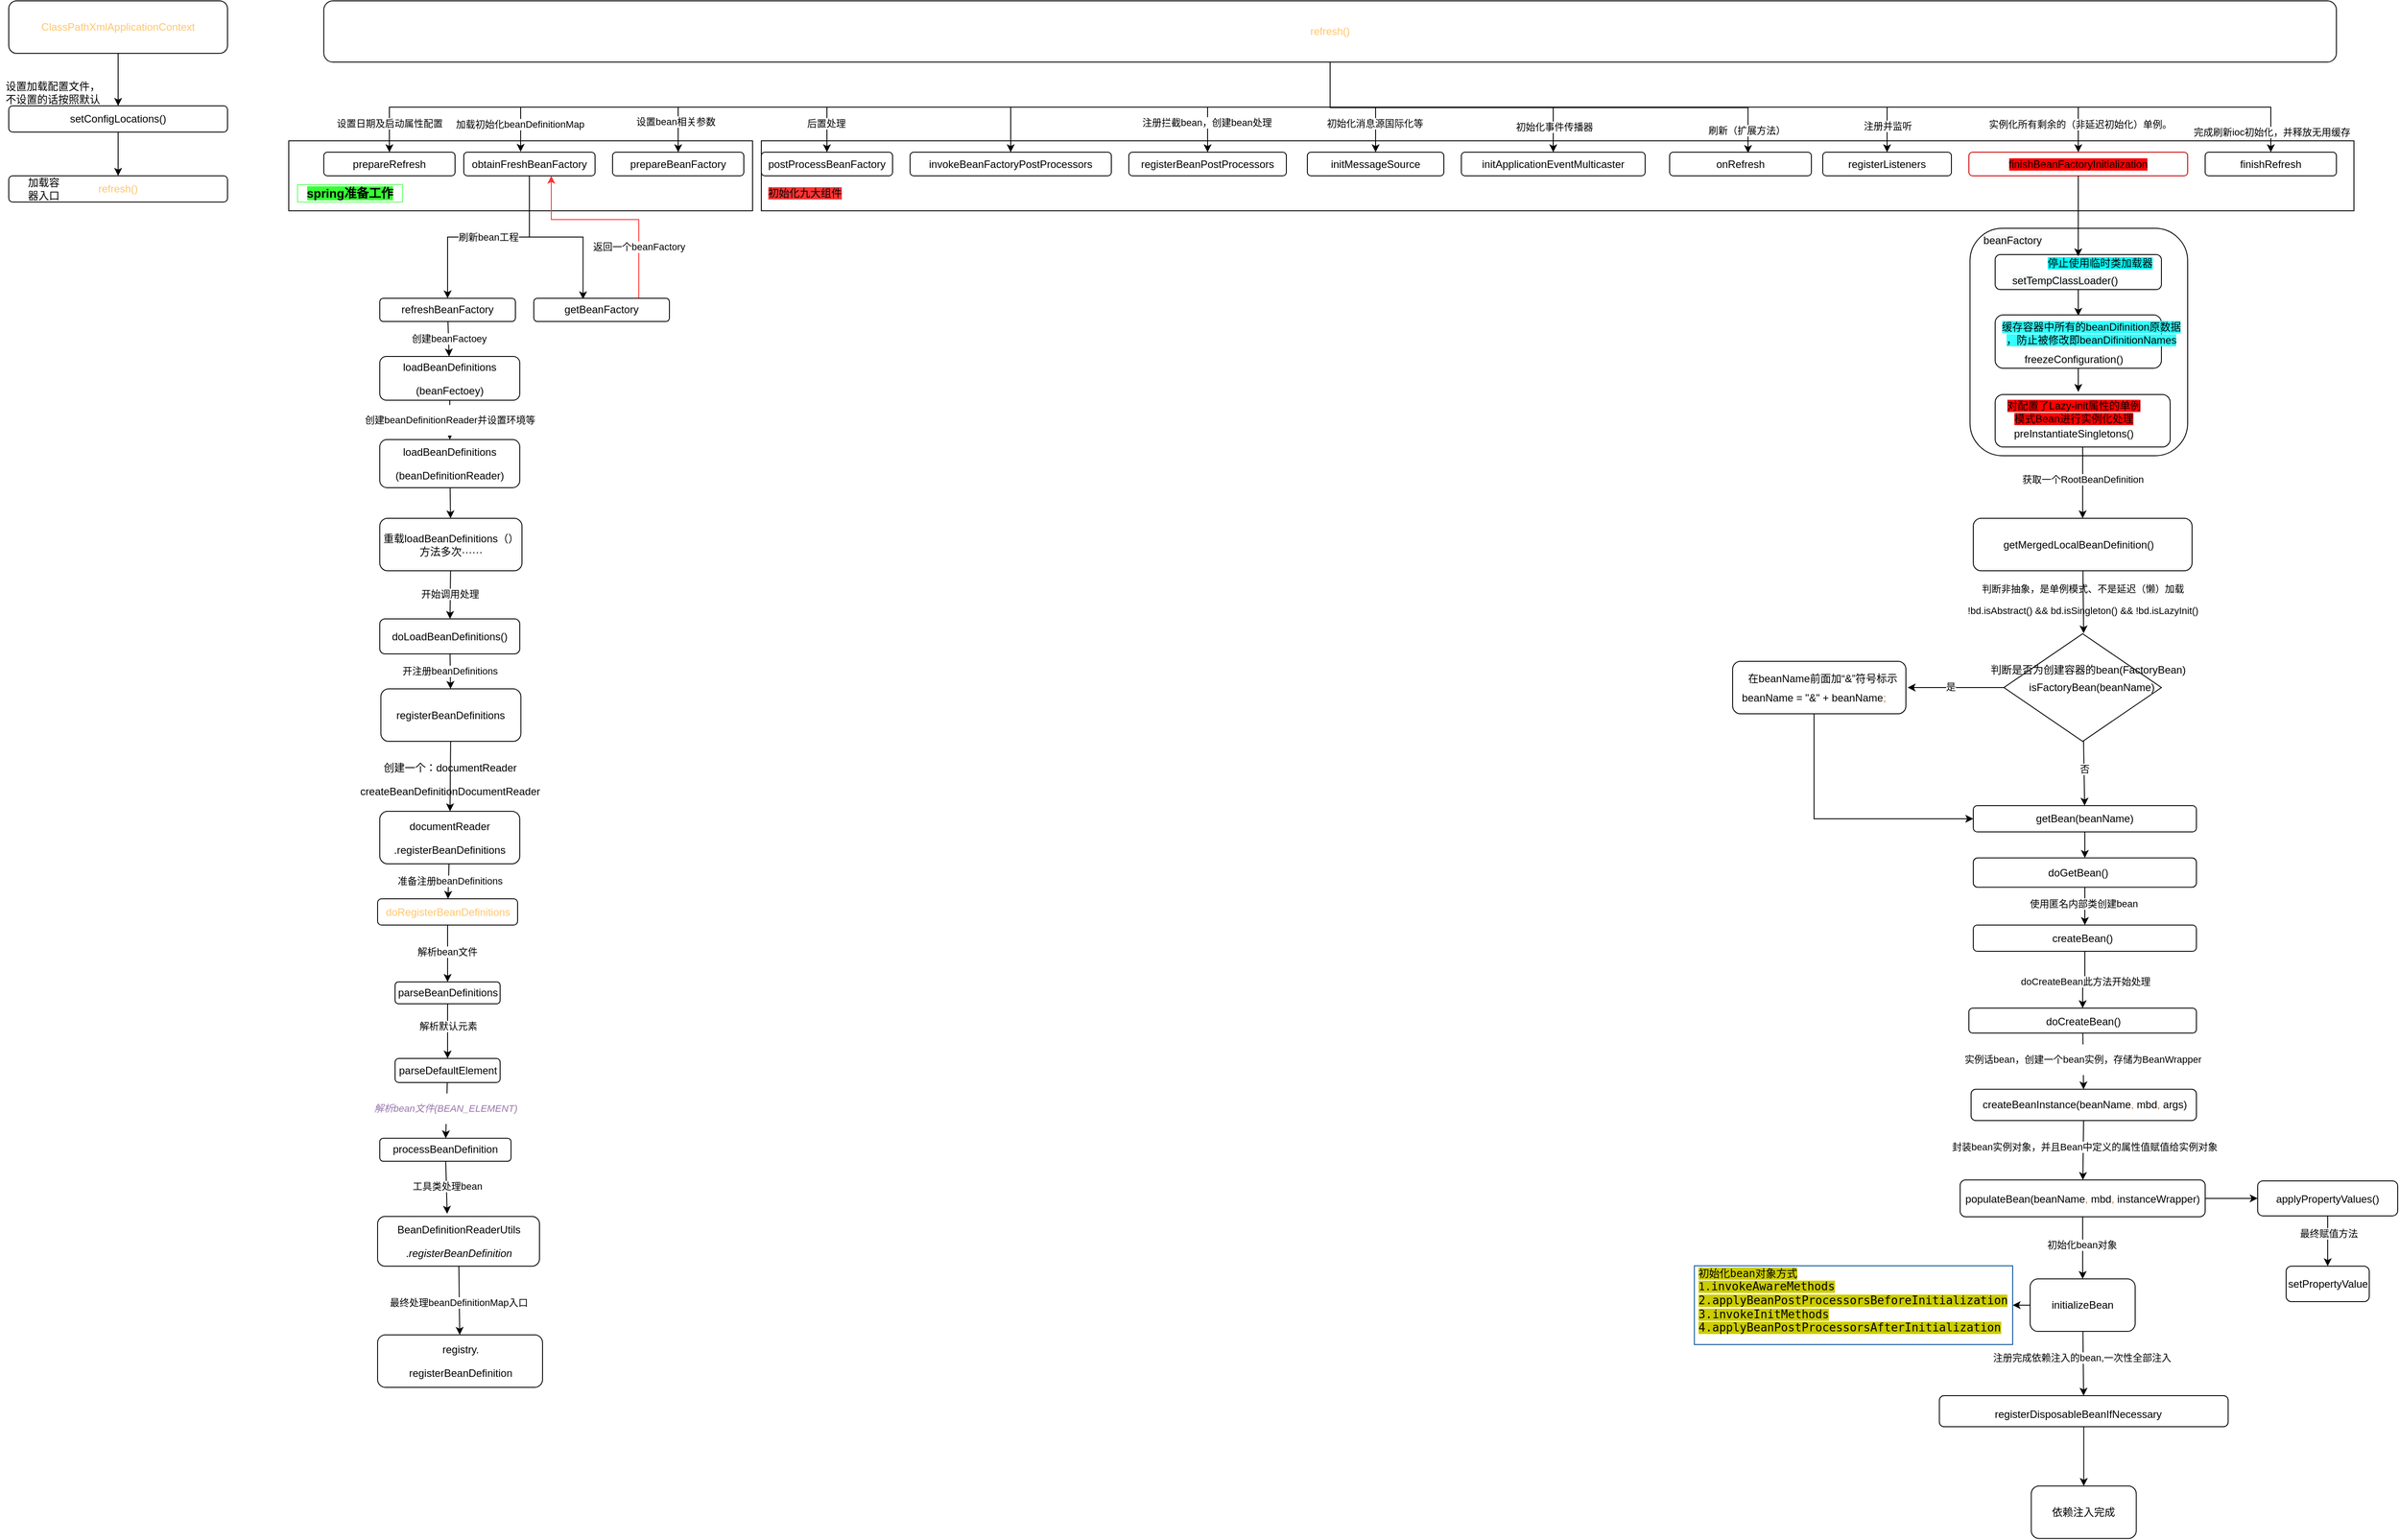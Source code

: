 <mxfile version="14.1.2" type="github">
  <diagram id="C5RBs43oDa-KdzZeNtuy" name="Page-1">
    <mxGraphModel dx="1690" dy="809" grid="1" gridSize="10" guides="1" tooltips="1" connect="1" arrows="1" fold="1" page="1" pageScale="1" pageWidth="827" pageHeight="1169" math="0" shadow="0">
      <root>
        <mxCell id="WIyWlLk6GJQsqaUBKTNV-0" />
        <mxCell id="WIyWlLk6GJQsqaUBKTNV-1" parent="WIyWlLk6GJQsqaUBKTNV-0" />
        <mxCell id="ijX3DnbJAkoAn96yeRDl-34" value="" style="edgeStyle=none;rounded=0;orthogonalLoop=1;jettySize=auto;html=1;" edge="1" parent="WIyWlLk6GJQsqaUBKTNV-1" source="ijX3DnbJAkoAn96yeRDl-30">
          <mxGeometry relative="1" as="geometry">
            <mxPoint x="2190" y="825" as="targetPoint" />
          </mxGeometry>
        </mxCell>
        <mxCell id="ijX3DnbJAkoAn96yeRDl-39" value="是" style="edgeLabel;html=1;align=center;verticalAlign=middle;resizable=0;points=[];" vertex="1" connectable="0" parent="ijX3DnbJAkoAn96yeRDl-34">
          <mxGeometry x="0.109" y="-1" relative="1" as="geometry">
            <mxPoint as="offset" />
          </mxGeometry>
        </mxCell>
        <mxCell id="ijX3DnbJAkoAn96yeRDl-37" value="" style="edgeStyle=none;rounded=0;orthogonalLoop=1;jettySize=auto;html=1;" edge="1" parent="WIyWlLk6GJQsqaUBKTNV-1" source="ijX3DnbJAkoAn96yeRDl-30" target="ijX3DnbJAkoAn96yeRDl-36">
          <mxGeometry relative="1" as="geometry" />
        </mxCell>
        <mxCell id="ijX3DnbJAkoAn96yeRDl-40" value="否" style="edgeLabel;html=1;align=center;verticalAlign=middle;resizable=0;points=[];" vertex="1" connectable="0" parent="ijX3DnbJAkoAn96yeRDl-37">
          <mxGeometry x="-0.133" relative="1" as="geometry">
            <mxPoint as="offset" />
          </mxGeometry>
        </mxCell>
        <mxCell id="ijX3DnbJAkoAn96yeRDl-30" value="" style="rhombus;whiteSpace=wrap;html=1;strokeColor=#000000;" vertex="1" parent="WIyWlLk6GJQsqaUBKTNV-1">
          <mxGeometry x="2300" y="763.5" width="180" height="123" as="geometry" />
        </mxCell>
        <mxCell id="GByTZLMGITt-RZH-Ib0M-50" value="" style="rounded=0;whiteSpace=wrap;html=1;" parent="WIyWlLk6GJQsqaUBKTNV-1" vertex="1">
          <mxGeometry x="880" y="200" width="1820" height="80" as="geometry" />
        </mxCell>
        <mxCell id="GByTZLMGITt-RZH-Ib0M-37" value="" style="rounded=0;whiteSpace=wrap;html=1;" parent="WIyWlLk6GJQsqaUBKTNV-1" vertex="1">
          <mxGeometry x="340" y="200" width="530" height="80" as="geometry" />
        </mxCell>
        <mxCell id="GByTZLMGITt-RZH-Ib0M-1" style="edgeStyle=orthogonalEdgeStyle;rounded=0;orthogonalLoop=1;jettySize=auto;html=1;exitX=0.5;exitY=1;exitDx=0;exitDy=0;" parent="WIyWlLk6GJQsqaUBKTNV-1" edge="1">
          <mxGeometry relative="1" as="geometry">
            <mxPoint x="155" y="154" as="sourcePoint" />
            <mxPoint x="155" y="154" as="targetPoint" />
          </mxGeometry>
        </mxCell>
        <mxCell id="GByTZLMGITt-RZH-Ib0M-15" value="" style="edgeStyle=none;rounded=0;orthogonalLoop=1;jettySize=auto;html=1;" parent="WIyWlLk6GJQsqaUBKTNV-1" source="GByTZLMGITt-RZH-Ib0M-13" target="GByTZLMGITt-RZH-Ib0M-14" edge="1">
          <mxGeometry relative="1" as="geometry" />
        </mxCell>
        <mxCell id="GByTZLMGITt-RZH-Ib0M-13" value="&lt;p&gt;&lt;span style=&quot;color: rgb(255 , 198 , 109)&quot;&gt;ClassPathXmlApplicationContext&lt;/span&gt;&lt;/p&gt;" style="rounded=1;whiteSpace=wrap;html=1;" parent="WIyWlLk6GJQsqaUBKTNV-1" vertex="1">
          <mxGeometry x="20" y="40" width="250" height="60" as="geometry" />
        </mxCell>
        <mxCell id="GByTZLMGITt-RZH-Ib0M-18" value="" style="edgeStyle=none;rounded=0;orthogonalLoop=1;jettySize=auto;html=1;" parent="WIyWlLk6GJQsqaUBKTNV-1" source="GByTZLMGITt-RZH-Ib0M-14" target="GByTZLMGITt-RZH-Ib0M-17" edge="1">
          <mxGeometry relative="1" as="geometry" />
        </mxCell>
        <mxCell id="GByTZLMGITt-RZH-Ib0M-14" value="&lt;p&gt;setConfigLocations()&lt;/p&gt;" style="whiteSpace=wrap;html=1;rounded=1;" parent="WIyWlLk6GJQsqaUBKTNV-1" vertex="1">
          <mxGeometry x="20" y="160" width="250" height="30" as="geometry" />
        </mxCell>
        <mxCell id="GByTZLMGITt-RZH-Ib0M-16" value="设置加载配置文件，&lt;br&gt;不设置的话按照默认" style="text;html=1;align=center;verticalAlign=middle;resizable=0;points=[];autosize=1;" parent="WIyWlLk6GJQsqaUBKTNV-1" vertex="1">
          <mxGeometry x="10" y="130" width="120" height="30" as="geometry" />
        </mxCell>
        <mxCell id="GByTZLMGITt-RZH-Ib0M-17" value="&lt;p&gt;&lt;span style=&quot;color: rgb(255 , 198 , 109)&quot;&gt;refresh()&lt;/span&gt;&lt;/p&gt;" style="whiteSpace=wrap;html=1;rounded=1;" parent="WIyWlLk6GJQsqaUBKTNV-1" vertex="1">
          <mxGeometry x="20" y="240" width="250" height="30" as="geometry" />
        </mxCell>
        <mxCell id="GByTZLMGITt-RZH-Ib0M-19" value="加载容器入口" style="text;html=1;strokeColor=none;fillColor=none;align=center;verticalAlign=middle;whiteSpace=wrap;rounded=0;" parent="WIyWlLk6GJQsqaUBKTNV-1" vertex="1">
          <mxGeometry x="40" y="245" width="40" height="20" as="geometry" />
        </mxCell>
        <mxCell id="GByTZLMGITt-RZH-Ib0M-24" style="edgeStyle=orthogonalEdgeStyle;rounded=0;orthogonalLoop=1;jettySize=auto;html=1;entryX=0.5;entryY=0;entryDx=0;entryDy=0;" parent="WIyWlLk6GJQsqaUBKTNV-1" source="GByTZLMGITt-RZH-Ib0M-22" target="GByTZLMGITt-RZH-Ib0M-23" edge="1">
          <mxGeometry relative="1" as="geometry" />
        </mxCell>
        <mxCell id="GByTZLMGITt-RZH-Ib0M-52" value="设置日期及启动属性配置" style="edgeLabel;html=1;align=center;verticalAlign=middle;resizable=0;points=[];" parent="GByTZLMGITt-RZH-Ib0M-24" vertex="1" connectable="0">
          <mxGeometry x="0.929" y="-4" relative="1" as="geometry">
            <mxPoint x="4" y="9" as="offset" />
          </mxGeometry>
        </mxCell>
        <mxCell id="GByTZLMGITt-RZH-Ib0M-38" style="edgeStyle=orthogonalEdgeStyle;rounded=0;orthogonalLoop=1;jettySize=auto;html=1;entryX=0.433;entryY=-0.017;entryDx=0;entryDy=0;entryPerimeter=0;" parent="WIyWlLk6GJQsqaUBKTNV-1" source="GByTZLMGITt-RZH-Ib0M-22" target="GByTZLMGITt-RZH-Ib0M-25" edge="1">
          <mxGeometry relative="1" as="geometry" />
        </mxCell>
        <mxCell id="GByTZLMGITt-RZH-Ib0M-94" value="加载初始化beanDefinitionMap" style="edgeLabel;html=1;align=center;verticalAlign=middle;resizable=0;points=[];" parent="GByTZLMGITt-RZH-Ib0M-38" vertex="1" connectable="0">
          <mxGeometry x="0.939" y="-1" relative="1" as="geometry">
            <mxPoint as="offset" />
          </mxGeometry>
        </mxCell>
        <mxCell id="GByTZLMGITt-RZH-Ib0M-39" style="edgeStyle=orthogonalEdgeStyle;rounded=0;orthogonalLoop=1;jettySize=auto;html=1;" parent="WIyWlLk6GJQsqaUBKTNV-1" source="GByTZLMGITt-RZH-Ib0M-22" target="GByTZLMGITt-RZH-Ib0M-27" edge="1">
          <mxGeometry relative="1" as="geometry" />
        </mxCell>
        <mxCell id="GByTZLMGITt-RZH-Ib0M-95" value="设置bean相关参数" style="edgeLabel;html=1;align=center;verticalAlign=middle;resizable=0;points=[];" parent="GByTZLMGITt-RZH-Ib0M-39" vertex="1" connectable="0">
          <mxGeometry x="0.916" y="-3" relative="1" as="geometry">
            <mxPoint as="offset" />
          </mxGeometry>
        </mxCell>
        <mxCell id="GByTZLMGITt-RZH-Ib0M-40" style="edgeStyle=orthogonalEdgeStyle;rounded=0;orthogonalLoop=1;jettySize=auto;html=1;" parent="WIyWlLk6GJQsqaUBKTNV-1" source="GByTZLMGITt-RZH-Ib0M-22" target="GByTZLMGITt-RZH-Ib0M-28" edge="1">
          <mxGeometry relative="1" as="geometry" />
        </mxCell>
        <mxCell id="GByTZLMGITt-RZH-Ib0M-103" value="后置处理" style="edgeLabel;html=1;align=center;verticalAlign=middle;resizable=0;points=[];" parent="GByTZLMGITt-RZH-Ib0M-40" vertex="1" connectable="0">
          <mxGeometry x="0.902" y="-1" relative="1" as="geometry">
            <mxPoint as="offset" />
          </mxGeometry>
        </mxCell>
        <mxCell id="GByTZLMGITt-RZH-Ib0M-41" style="edgeStyle=orthogonalEdgeStyle;rounded=0;orthogonalLoop=1;jettySize=auto;html=1;" parent="WIyWlLk6GJQsqaUBKTNV-1" source="GByTZLMGITt-RZH-Ib0M-22" target="GByTZLMGITt-RZH-Ib0M-29" edge="1">
          <mxGeometry relative="1" as="geometry" />
        </mxCell>
        <mxCell id="GByTZLMGITt-RZH-Ib0M-42" style="edgeStyle=orthogonalEdgeStyle;rounded=0;orthogonalLoop=1;jettySize=auto;html=1;entryX=0.5;entryY=0;entryDx=0;entryDy=0;" parent="WIyWlLk6GJQsqaUBKTNV-1" source="GByTZLMGITt-RZH-Ib0M-22" target="GByTZLMGITt-RZH-Ib0M-30" edge="1">
          <mxGeometry relative="1" as="geometry" />
        </mxCell>
        <mxCell id="GByTZLMGITt-RZH-Ib0M-104" value="注册拦截bean，创建bean处理" style="edgeLabel;html=1;align=center;verticalAlign=middle;resizable=0;points=[];" parent="GByTZLMGITt-RZH-Ib0M-42" vertex="1" connectable="0">
          <mxGeometry x="0.718" y="-1" relative="1" as="geometry">
            <mxPoint as="offset" />
          </mxGeometry>
        </mxCell>
        <mxCell id="GByTZLMGITt-RZH-Ib0M-43" style="edgeStyle=orthogonalEdgeStyle;rounded=0;orthogonalLoop=1;jettySize=auto;html=1;entryX=0.5;entryY=0;entryDx=0;entryDy=0;" parent="WIyWlLk6GJQsqaUBKTNV-1" source="GByTZLMGITt-RZH-Ib0M-22" target="GByTZLMGITt-RZH-Ib0M-31" edge="1">
          <mxGeometry relative="1" as="geometry" />
        </mxCell>
        <mxCell id="GByTZLMGITt-RZH-Ib0M-105" value="初始化消息源国际化等" style="edgeLabel;html=1;align=center;verticalAlign=middle;resizable=0;points=[];" parent="GByTZLMGITt-RZH-Ib0M-43" vertex="1" connectable="0">
          <mxGeometry x="0.573" y="-1" relative="1" as="geometry">
            <mxPoint as="offset" />
          </mxGeometry>
        </mxCell>
        <mxCell id="GByTZLMGITt-RZH-Ib0M-44" style="edgeStyle=orthogonalEdgeStyle;rounded=0;orthogonalLoop=1;jettySize=auto;html=1;" parent="WIyWlLk6GJQsqaUBKTNV-1" source="GByTZLMGITt-RZH-Ib0M-22" target="GByTZLMGITt-RZH-Ib0M-32" edge="1">
          <mxGeometry relative="1" as="geometry" />
        </mxCell>
        <mxCell id="GByTZLMGITt-RZH-Ib0M-106" value="初始化事件传播器" style="edgeLabel;html=1;align=center;verticalAlign=middle;resizable=0;points=[];" parent="GByTZLMGITt-RZH-Ib0M-44" vertex="1" connectable="0">
          <mxGeometry x="0.835" y="1" relative="1" as="geometry">
            <mxPoint as="offset" />
          </mxGeometry>
        </mxCell>
        <mxCell id="GByTZLMGITt-RZH-Ib0M-45" style="edgeStyle=orthogonalEdgeStyle;rounded=0;orthogonalLoop=1;jettySize=auto;html=1;entryX=0.553;entryY=0.033;entryDx=0;entryDy=0;entryPerimeter=0;" parent="WIyWlLk6GJQsqaUBKTNV-1" source="GByTZLMGITt-RZH-Ib0M-22" target="GByTZLMGITt-RZH-Ib0M-33" edge="1">
          <mxGeometry relative="1" as="geometry">
            <Array as="points">
              <mxPoint x="1530" y="162" />
              <mxPoint x="2008" y="162" />
            </Array>
          </mxGeometry>
        </mxCell>
        <mxCell id="GByTZLMGITt-RZH-Ib0M-107" value="刷新（扩展方法）" style="edgeLabel;html=1;align=center;verticalAlign=middle;resizable=0;points=[];" parent="GByTZLMGITt-RZH-Ib0M-45" vertex="1" connectable="0">
          <mxGeometry x="0.911" y="-2" relative="1" as="geometry">
            <mxPoint as="offset" />
          </mxGeometry>
        </mxCell>
        <mxCell id="GByTZLMGITt-RZH-Ib0M-46" style="edgeStyle=orthogonalEdgeStyle;rounded=0;orthogonalLoop=1;jettySize=auto;html=1;entryX=0.5;entryY=0;entryDx=0;entryDy=0;" parent="WIyWlLk6GJQsqaUBKTNV-1" source="GByTZLMGITt-RZH-Ib0M-22" target="GByTZLMGITt-RZH-Ib0M-34" edge="1">
          <mxGeometry relative="1" as="geometry" />
        </mxCell>
        <mxCell id="GByTZLMGITt-RZH-Ib0M-108" value="注册并监听" style="edgeLabel;html=1;align=center;verticalAlign=middle;resizable=0;points=[];" parent="GByTZLMGITt-RZH-Ib0M-46" vertex="1" connectable="0">
          <mxGeometry x="0.917" relative="1" as="geometry">
            <mxPoint as="offset" />
          </mxGeometry>
        </mxCell>
        <mxCell id="GByTZLMGITt-RZH-Ib0M-48" style="edgeStyle=orthogonalEdgeStyle;rounded=0;orthogonalLoop=1;jettySize=auto;html=1;" parent="WIyWlLk6GJQsqaUBKTNV-1" source="GByTZLMGITt-RZH-Ib0M-22" target="GByTZLMGITt-RZH-Ib0M-35" edge="1">
          <mxGeometry relative="1" as="geometry" />
        </mxCell>
        <mxCell id="GByTZLMGITt-RZH-Ib0M-109" value="实例化所有剩余的（非延迟初始化）单例。" style="edgeLabel;html=1;align=center;verticalAlign=middle;resizable=0;points=[];" parent="GByTZLMGITt-RZH-Ib0M-48" vertex="1" connectable="0">
          <mxGeometry x="0.933" y="2" relative="1" as="geometry">
            <mxPoint as="offset" />
          </mxGeometry>
        </mxCell>
        <mxCell id="GByTZLMGITt-RZH-Ib0M-49" style="edgeStyle=orthogonalEdgeStyle;rounded=0;orthogonalLoop=1;jettySize=auto;html=1;" parent="WIyWlLk6GJQsqaUBKTNV-1" source="GByTZLMGITt-RZH-Ib0M-22" target="GByTZLMGITt-RZH-Ib0M-36" edge="1">
          <mxGeometry relative="1" as="geometry" />
        </mxCell>
        <mxCell id="GByTZLMGITt-RZH-Ib0M-110" value="完成刷新ioc初始化，并释放无用缓存" style="edgeLabel;html=1;align=center;verticalAlign=middle;resizable=0;points=[];" parent="GByTZLMGITt-RZH-Ib0M-49" vertex="1" connectable="0">
          <mxGeometry x="0.96" y="1" relative="1" as="geometry">
            <mxPoint as="offset" />
          </mxGeometry>
        </mxCell>
        <mxCell id="GByTZLMGITt-RZH-Ib0M-22" value="&lt;p&gt;&lt;span style=&quot;color: rgb(255 , 198 , 109)&quot;&gt;refresh()&lt;/span&gt;&lt;/p&gt;" style="whiteSpace=wrap;html=1;rounded=1;" parent="WIyWlLk6GJQsqaUBKTNV-1" vertex="1">
          <mxGeometry x="380" y="40" width="2300" height="70" as="geometry" />
        </mxCell>
        <mxCell id="GByTZLMGITt-RZH-Ib0M-23" value="&lt;p&gt;prepareRefresh&lt;/p&gt;" style="rounded=1;whiteSpace=wrap;html=1;" parent="WIyWlLk6GJQsqaUBKTNV-1" vertex="1">
          <mxGeometry x="380" y="213" width="150" height="27" as="geometry" />
        </mxCell>
        <mxCell id="GByTZLMGITt-RZH-Ib0M-54" value="刷新bean工程" style="edgeStyle=orthogonalEdgeStyle;rounded=0;orthogonalLoop=1;jettySize=auto;html=1;" parent="WIyWlLk6GJQsqaUBKTNV-1" source="GByTZLMGITt-RZH-Ib0M-25" target="GByTZLMGITt-RZH-Ib0M-53" edge="1">
          <mxGeometry relative="1" as="geometry" />
        </mxCell>
        <mxCell id="GByTZLMGITt-RZH-Ib0M-58" style="edgeStyle=orthogonalEdgeStyle;rounded=0;orthogonalLoop=1;jettySize=auto;html=1;entryX=0.363;entryY=0.04;entryDx=0;entryDy=0;entryPerimeter=0;" parent="WIyWlLk6GJQsqaUBKTNV-1" source="GByTZLMGITt-RZH-Ib0M-25" target="GByTZLMGITt-RZH-Ib0M-57" edge="1">
          <mxGeometry relative="1" as="geometry" />
        </mxCell>
        <mxCell id="GByTZLMGITt-RZH-Ib0M-25" value="&lt;p&gt;obtainFreshBeanFactory&lt;/p&gt;" style="rounded=1;whiteSpace=wrap;html=1;" parent="WIyWlLk6GJQsqaUBKTNV-1" vertex="1">
          <mxGeometry x="540" y="213" width="150" height="27" as="geometry" />
        </mxCell>
        <mxCell id="GByTZLMGITt-RZH-Ib0M-27" value="&lt;p&gt;prepareBeanFactory&lt;/p&gt;" style="rounded=1;whiteSpace=wrap;html=1;" parent="WIyWlLk6GJQsqaUBKTNV-1" vertex="1">
          <mxGeometry x="710" y="213" width="150" height="27" as="geometry" />
        </mxCell>
        <mxCell id="GByTZLMGITt-RZH-Ib0M-28" value="&lt;p&gt;postProcessBeanFactory&lt;/p&gt;" style="rounded=1;whiteSpace=wrap;html=1;" parent="WIyWlLk6GJQsqaUBKTNV-1" vertex="1">
          <mxGeometry x="880" y="213" width="150" height="27" as="geometry" />
        </mxCell>
        <mxCell id="GByTZLMGITt-RZH-Ib0M-29" value="&lt;p&gt;invokeBeanFactoryPostProcessors&lt;/p&gt;" style="rounded=1;whiteSpace=wrap;html=1;" parent="WIyWlLk6GJQsqaUBKTNV-1" vertex="1">
          <mxGeometry x="1050" y="213" width="230" height="27" as="geometry" />
        </mxCell>
        <mxCell id="GByTZLMGITt-RZH-Ib0M-30" value="&lt;p&gt;registerBeanPostProcessors&lt;/p&gt;" style="rounded=1;whiteSpace=wrap;html=1;" parent="WIyWlLk6GJQsqaUBKTNV-1" vertex="1">
          <mxGeometry x="1300" y="213" width="180" height="27" as="geometry" />
        </mxCell>
        <mxCell id="GByTZLMGITt-RZH-Ib0M-31" value="&lt;p&gt;initMessageSource&lt;/p&gt;" style="rounded=1;whiteSpace=wrap;html=1;" parent="WIyWlLk6GJQsqaUBKTNV-1" vertex="1">
          <mxGeometry x="1504" y="213" width="156" height="27" as="geometry" />
        </mxCell>
        <mxCell id="GByTZLMGITt-RZH-Ib0M-32" value="&lt;p&gt;initApplicationEventMulticaster&lt;/p&gt;" style="rounded=1;whiteSpace=wrap;html=1;" parent="WIyWlLk6GJQsqaUBKTNV-1" vertex="1">
          <mxGeometry x="1680" y="213" width="210" height="27" as="geometry" />
        </mxCell>
        <mxCell id="GByTZLMGITt-RZH-Ib0M-33" value="&lt;p&gt;onRefresh&lt;/p&gt;" style="rounded=1;whiteSpace=wrap;html=1;" parent="WIyWlLk6GJQsqaUBKTNV-1" vertex="1">
          <mxGeometry x="1918" y="213" width="162" height="27" as="geometry" />
        </mxCell>
        <mxCell id="GByTZLMGITt-RZH-Ib0M-34" value="&lt;p&gt;registerListeners&lt;br&gt;&lt;/p&gt;" style="rounded=1;whiteSpace=wrap;html=1;" parent="WIyWlLk6GJQsqaUBKTNV-1" vertex="1">
          <mxGeometry x="2093" y="213" width="147" height="27" as="geometry" />
        </mxCell>
        <mxCell id="GByTZLMGITt-RZH-Ib0M-35" value="&lt;p&gt;&lt;span style=&quot;background-color: rgb(255 , 0 , 0)&quot;&gt;finishBeanFactoryInitialization&lt;/span&gt;&lt;/p&gt;" style="rounded=1;whiteSpace=wrap;html=1;strokeColor=#CC0000;" parent="WIyWlLk6GJQsqaUBKTNV-1" vertex="1">
          <mxGeometry x="2260" y="213" width="250" height="27" as="geometry" />
        </mxCell>
        <mxCell id="GByTZLMGITt-RZH-Ib0M-36" value="&lt;p&gt;finishRefresh&lt;/p&gt;" style="rounded=1;whiteSpace=wrap;html=1;" parent="WIyWlLk6GJQsqaUBKTNV-1" vertex="1">
          <mxGeometry x="2530" y="213" width="150" height="27" as="geometry" />
        </mxCell>
        <mxCell id="GByTZLMGITt-RZH-Ib0M-56" value="创建beanFactoey" style="rounded=0;orthogonalLoop=1;jettySize=auto;html=1;" parent="WIyWlLk6GJQsqaUBKTNV-1" source="GByTZLMGITt-RZH-Ib0M-53" target="GByTZLMGITt-RZH-Ib0M-55" edge="1">
          <mxGeometry relative="1" as="geometry" />
        </mxCell>
        <mxCell id="GByTZLMGITt-RZH-Ib0M-53" value="&lt;p&gt;refreshBeanFactory&lt;/p&gt;" style="whiteSpace=wrap;html=1;rounded=1;" parent="WIyWlLk6GJQsqaUBKTNV-1" vertex="1">
          <mxGeometry x="444" y="380" width="155" height="26.5" as="geometry" />
        </mxCell>
        <mxCell id="GByTZLMGITt-RZH-Ib0M-60" value="&lt;p&gt;创建beanDefinitionReader并设置环境等&lt;/p&gt;" style="edgeStyle=none;rounded=0;orthogonalLoop=1;jettySize=auto;html=1;" parent="WIyWlLk6GJQsqaUBKTNV-1" source="GByTZLMGITt-RZH-Ib0M-55" target="GByTZLMGITt-RZH-Ib0M-59" edge="1">
          <mxGeometry relative="1" as="geometry" />
        </mxCell>
        <mxCell id="GByTZLMGITt-RZH-Ib0M-55" value="&lt;p&gt;loadBeanDefinitions&lt;/p&gt;&lt;p&gt;(beanFectoey)&lt;/p&gt;" style="whiteSpace=wrap;html=1;rounded=1;" parent="WIyWlLk6GJQsqaUBKTNV-1" vertex="1">
          <mxGeometry x="444" y="446.5" width="160" height="50" as="geometry" />
        </mxCell>
        <mxCell id="GByTZLMGITt-RZH-Ib0M-98" style="edgeStyle=orthogonalEdgeStyle;rounded=0;orthogonalLoop=1;jettySize=auto;html=1;exitX=0.5;exitY=0;exitDx=0;exitDy=0;strokeColor=#FF3333;" parent="WIyWlLk6GJQsqaUBKTNV-1" source="GByTZLMGITt-RZH-Ib0M-57" edge="1">
          <mxGeometry relative="1" as="geometry">
            <mxPoint x="640" y="240" as="targetPoint" />
            <Array as="points">
              <mxPoint x="740" y="380" />
              <mxPoint x="740" y="290" />
              <mxPoint x="640" y="290" />
              <mxPoint x="640" y="240" />
            </Array>
          </mxGeometry>
        </mxCell>
        <mxCell id="GByTZLMGITt-RZH-Ib0M-99" value="返回一个beanFactory" style="edgeLabel;html=1;align=center;verticalAlign=middle;resizable=0;points=[];" parent="GByTZLMGITt-RZH-Ib0M-98" vertex="1" connectable="0">
          <mxGeometry x="-0.282" relative="1" as="geometry">
            <mxPoint as="offset" />
          </mxGeometry>
        </mxCell>
        <mxCell id="GByTZLMGITt-RZH-Ib0M-57" value="&lt;p&gt;getBeanFactory&lt;/p&gt;" style="whiteSpace=wrap;html=1;rounded=1;" parent="WIyWlLk6GJQsqaUBKTNV-1" vertex="1">
          <mxGeometry x="620" y="380" width="155" height="26.5" as="geometry" />
        </mxCell>
        <mxCell id="GByTZLMGITt-RZH-Ib0M-62" value="" style="edgeStyle=none;rounded=0;orthogonalLoop=1;jettySize=auto;html=1;" parent="WIyWlLk6GJQsqaUBKTNV-1" source="GByTZLMGITt-RZH-Ib0M-59" target="GByTZLMGITt-RZH-Ib0M-61" edge="1">
          <mxGeometry relative="1" as="geometry" />
        </mxCell>
        <mxCell id="GByTZLMGITt-RZH-Ib0M-59" value="&lt;p&gt;loadBeanDefinitions&lt;/p&gt;&lt;p&gt;(beanDefinitionReader)&lt;/p&gt;" style="whiteSpace=wrap;html=1;rounded=1;" parent="WIyWlLk6GJQsqaUBKTNV-1" vertex="1">
          <mxGeometry x="444" y="541.5" width="160" height="55" as="geometry" />
        </mxCell>
        <mxCell id="GByTZLMGITt-RZH-Ib0M-64" value="" style="edgeStyle=none;rounded=0;orthogonalLoop=1;jettySize=auto;html=1;" parent="WIyWlLk6GJQsqaUBKTNV-1" source="GByTZLMGITt-RZH-Ib0M-61" target="GByTZLMGITt-RZH-Ib0M-63" edge="1">
          <mxGeometry relative="1" as="geometry" />
        </mxCell>
        <mxCell id="GByTZLMGITt-RZH-Ib0M-65" value="开始调用处理" style="edgeLabel;html=1;align=center;verticalAlign=middle;resizable=0;points=[];" parent="GByTZLMGITt-RZH-Ib0M-64" vertex="1" connectable="0">
          <mxGeometry x="-0.059" y="-1" relative="1" as="geometry">
            <mxPoint as="offset" />
          </mxGeometry>
        </mxCell>
        <mxCell id="GByTZLMGITt-RZH-Ib0M-61" value="重载loadBeanDefinitions（）&lt;br&gt;方法多次······" style="whiteSpace=wrap;html=1;rounded=1;" parent="WIyWlLk6GJQsqaUBKTNV-1" vertex="1">
          <mxGeometry x="444" y="631.5" width="162.5" height="60" as="geometry" />
        </mxCell>
        <mxCell id="GByTZLMGITt-RZH-Ib0M-68" value="" style="edgeStyle=none;rounded=0;orthogonalLoop=1;jettySize=auto;html=1;" parent="WIyWlLk6GJQsqaUBKTNV-1" source="GByTZLMGITt-RZH-Ib0M-63" target="GByTZLMGITt-RZH-Ib0M-67" edge="1">
          <mxGeometry relative="1" as="geometry" />
        </mxCell>
        <mxCell id="GByTZLMGITt-RZH-Ib0M-69" value="开注册beanDefinitions" style="edgeLabel;html=1;align=center;verticalAlign=middle;resizable=0;points=[];" parent="GByTZLMGITt-RZH-Ib0M-68" vertex="1" connectable="0">
          <mxGeometry x="-0.05" y="-1" relative="1" as="geometry">
            <mxPoint as="offset" />
          </mxGeometry>
        </mxCell>
        <mxCell id="GByTZLMGITt-RZH-Ib0M-63" value="&lt;p&gt;doLoadBeanDefinitions()&lt;/p&gt;" style="whiteSpace=wrap;html=1;rounded=1;" parent="WIyWlLk6GJQsqaUBKTNV-1" vertex="1">
          <mxGeometry x="444" y="746.5" width="160" height="40" as="geometry" />
        </mxCell>
        <mxCell id="GByTZLMGITt-RZH-Ib0M-71" value="" style="edgeStyle=none;rounded=0;orthogonalLoop=1;jettySize=auto;html=1;" parent="WIyWlLk6GJQsqaUBKTNV-1" source="GByTZLMGITt-RZH-Ib0M-67" target="GByTZLMGITt-RZH-Ib0M-70" edge="1">
          <mxGeometry relative="1" as="geometry" />
        </mxCell>
        <mxCell id="GByTZLMGITt-RZH-Ib0M-67" value="&lt;p&gt;registerBeanDefinitions&lt;/p&gt;" style="whiteSpace=wrap;html=1;rounded=1;" parent="WIyWlLk6GJQsqaUBKTNV-1" vertex="1">
          <mxGeometry x="445.25" y="826.5" width="160" height="60" as="geometry" />
        </mxCell>
        <mxCell id="GByTZLMGITt-RZH-Ib0M-74" value="" style="edgeStyle=none;rounded=0;orthogonalLoop=1;jettySize=auto;html=1;" parent="WIyWlLk6GJQsqaUBKTNV-1" source="GByTZLMGITt-RZH-Ib0M-70" target="GByTZLMGITt-RZH-Ib0M-73" edge="1">
          <mxGeometry relative="1" as="geometry" />
        </mxCell>
        <mxCell id="GByTZLMGITt-RZH-Ib0M-75" value="准备注册beanDefinitions" style="edgeLabel;html=1;align=center;verticalAlign=middle;resizable=0;points=[];" parent="GByTZLMGITt-RZH-Ib0M-74" vertex="1" connectable="0">
          <mxGeometry x="-0.06" y="1" relative="1" as="geometry">
            <mxPoint as="offset" />
          </mxGeometry>
        </mxCell>
        <mxCell id="GByTZLMGITt-RZH-Ib0M-70" value="&lt;p&gt;documentReader&lt;/p&gt;&lt;p&gt;.registerBeanDefinitions&lt;/p&gt;" style="whiteSpace=wrap;html=1;rounded=1;" parent="WIyWlLk6GJQsqaUBKTNV-1" vertex="1">
          <mxGeometry x="444" y="966.5" width="160" height="60" as="geometry" />
        </mxCell>
        <mxCell id="GByTZLMGITt-RZH-Ib0M-72" value="&lt;p&gt;&lt;/p&gt;&lt;p&gt;&lt;br&gt;&lt;/p&gt;创建一个：documentReader&lt;p&gt;createBeanDefinitionDocumentReader&lt;/p&gt;" style="text;html=1;align=center;verticalAlign=middle;resizable=0;points=[];autosize=1;" parent="WIyWlLk6GJQsqaUBKTNV-1" vertex="1">
          <mxGeometry x="414" y="866.5" width="220" height="100" as="geometry" />
        </mxCell>
        <mxCell id="GByTZLMGITt-RZH-Ib0M-77" value="" style="edgeStyle=none;rounded=0;orthogonalLoop=1;jettySize=auto;html=1;" parent="WIyWlLk6GJQsqaUBKTNV-1" source="GByTZLMGITt-RZH-Ib0M-73" target="GByTZLMGITt-RZH-Ib0M-76" edge="1">
          <mxGeometry relative="1" as="geometry" />
        </mxCell>
        <mxCell id="GByTZLMGITt-RZH-Ib0M-78" value="解析bean文件" style="edgeLabel;html=1;align=center;verticalAlign=middle;resizable=0;points=[];" parent="GByTZLMGITt-RZH-Ib0M-77" vertex="1" connectable="0">
          <mxGeometry x="-0.061" y="-1" relative="1" as="geometry">
            <mxPoint as="offset" />
          </mxGeometry>
        </mxCell>
        <mxCell id="GByTZLMGITt-RZH-Ib0M-73" value="&lt;p&gt;&lt;span style=&quot;color: rgb(255 , 198 , 109)&quot;&gt;doRegisterBeanDefinitions&lt;/span&gt;&lt;/p&gt;" style="whiteSpace=wrap;html=1;rounded=1;" parent="WIyWlLk6GJQsqaUBKTNV-1" vertex="1">
          <mxGeometry x="441.5" y="1066.5" width="160" height="30" as="geometry" />
        </mxCell>
        <mxCell id="GByTZLMGITt-RZH-Ib0M-80" value="" style="edgeStyle=none;rounded=0;orthogonalLoop=1;jettySize=auto;html=1;" parent="WIyWlLk6GJQsqaUBKTNV-1" source="GByTZLMGITt-RZH-Ib0M-76" target="GByTZLMGITt-RZH-Ib0M-79" edge="1">
          <mxGeometry relative="1" as="geometry" />
        </mxCell>
        <mxCell id="GByTZLMGITt-RZH-Ib0M-82" value="解析默认元素" style="edgeLabel;html=1;align=center;verticalAlign=middle;resizable=0;points=[];" parent="GByTZLMGITt-RZH-Ib0M-80" vertex="1" connectable="0">
          <mxGeometry x="-0.184" relative="1" as="geometry">
            <mxPoint as="offset" />
          </mxGeometry>
        </mxCell>
        <mxCell id="GByTZLMGITt-RZH-Ib0M-76" value="&lt;p&gt;parseBeanDefinitions&lt;/p&gt;" style="whiteSpace=wrap;html=1;rounded=1;" parent="WIyWlLk6GJQsqaUBKTNV-1" vertex="1">
          <mxGeometry x="461.5" y="1161.5" width="120" height="25" as="geometry" />
        </mxCell>
        <mxCell id="GByTZLMGITt-RZH-Ib0M-84" value="" style="edgeStyle=none;rounded=0;orthogonalLoop=1;jettySize=auto;html=1;" parent="WIyWlLk6GJQsqaUBKTNV-1" source="GByTZLMGITt-RZH-Ib0M-79" target="GByTZLMGITt-RZH-Ib0M-83" edge="1">
          <mxGeometry relative="1" as="geometry" />
        </mxCell>
        <mxCell id="GByTZLMGITt-RZH-Ib0M-85" value="&lt;p&gt;&lt;span style=&quot;color: rgb(152 , 118 , 170) ; font-style: italic&quot;&gt;解析bean文件(BEAN_ELEMENT)&lt;/span&gt;&lt;/p&gt;" style="edgeLabel;html=1;align=center;verticalAlign=middle;resizable=0;points=[];" parent="GByTZLMGITt-RZH-Ib0M-84" vertex="1" connectable="0">
          <mxGeometry x="-0.069" y="-2" relative="1" as="geometry">
            <mxPoint as="offset" />
          </mxGeometry>
        </mxCell>
        <mxCell id="GByTZLMGITt-RZH-Ib0M-79" value="&lt;p&gt;parseDefaultElement&lt;/p&gt;" style="whiteSpace=wrap;html=1;rounded=1;" parent="WIyWlLk6GJQsqaUBKTNV-1" vertex="1">
          <mxGeometry x="461.5" y="1249" width="120" height="27.5" as="geometry" />
        </mxCell>
        <mxCell id="GByTZLMGITt-RZH-Ib0M-87" value="" style="edgeStyle=none;rounded=0;orthogonalLoop=1;jettySize=auto;html=1;" parent="WIyWlLk6GJQsqaUBKTNV-1" source="GByTZLMGITt-RZH-Ib0M-83" edge="1">
          <mxGeometry relative="1" as="geometry">
            <mxPoint x="521" y="1426.5" as="targetPoint" />
          </mxGeometry>
        </mxCell>
        <mxCell id="GByTZLMGITt-RZH-Ib0M-88" value="工具类处理bean" style="edgeLabel;html=1;align=center;verticalAlign=middle;resizable=0;points=[];" parent="GByTZLMGITt-RZH-Ib0M-87" vertex="1" connectable="0">
          <mxGeometry x="-0.066" y="1" relative="1" as="geometry">
            <mxPoint as="offset" />
          </mxGeometry>
        </mxCell>
        <mxCell id="GByTZLMGITt-RZH-Ib0M-83" value="&lt;p&gt;processBeanDefinition&lt;/p&gt;" style="whiteSpace=wrap;html=1;rounded=1;" parent="WIyWlLk6GJQsqaUBKTNV-1" vertex="1">
          <mxGeometry x="444" y="1340.25" width="150" height="26.25" as="geometry" />
        </mxCell>
        <mxCell id="GByTZLMGITt-RZH-Ib0M-90" value="" style="edgeStyle=none;rounded=0;orthogonalLoop=1;jettySize=auto;html=1;" parent="WIyWlLk6GJQsqaUBKTNV-1" source="GByTZLMGITt-RZH-Ib0M-86" target="GByTZLMGITt-RZH-Ib0M-89" edge="1">
          <mxGeometry relative="1" as="geometry" />
        </mxCell>
        <mxCell id="GByTZLMGITt-RZH-Ib0M-91" value="最终处理beanDefinitionMap入口" style="edgeLabel;html=1;align=center;verticalAlign=middle;resizable=0;points=[];" parent="GByTZLMGITt-RZH-Ib0M-90" vertex="1" connectable="0">
          <mxGeometry x="0.054" y="-1" relative="1" as="geometry">
            <mxPoint as="offset" />
          </mxGeometry>
        </mxCell>
        <mxCell id="GByTZLMGITt-RZH-Ib0M-86" value="&lt;p&gt;BeanDefinitionReaderUtils&lt;/p&gt;&lt;p&gt;.&lt;span style=&quot;font-style: italic&quot;&gt;registerBeanDefinition&lt;/span&gt;&lt;/p&gt;" style="whiteSpace=wrap;html=1;rounded=1;" parent="WIyWlLk6GJQsqaUBKTNV-1" vertex="1">
          <mxGeometry x="441.5" y="1429.63" width="185" height="56.87" as="geometry" />
        </mxCell>
        <mxCell id="GByTZLMGITt-RZH-Ib0M-89" value="&lt;p&gt;registry.&lt;/p&gt;&lt;p&gt;registerBeanDefinition&lt;/p&gt;" style="whiteSpace=wrap;html=1;rounded=1;" parent="WIyWlLk6GJQsqaUBKTNV-1" vertex="1">
          <mxGeometry x="441.5" y="1564.94" width="188.5" height="60" as="geometry" />
        </mxCell>
        <mxCell id="GByTZLMGITt-RZH-Ib0M-100" value="&lt;b&gt;&lt;font style=&quot;font-size: 14px ; background-color: rgb(51 , 255 , 51)&quot;&gt;spring准备工作&lt;/font&gt;&lt;/b&gt;" style="text;html=1;strokeColor=#66FF66;fillColor=none;align=center;verticalAlign=middle;whiteSpace=wrap;rounded=0;" parent="WIyWlLk6GJQsqaUBKTNV-1" vertex="1">
          <mxGeometry x="350" y="250" width="120" height="20" as="geometry" />
        </mxCell>
        <mxCell id="GByTZLMGITt-RZH-Ib0M-101" value="&lt;span style=&quot;background-color: rgb(255 , 51 , 51)&quot;&gt;初始化九大组件&lt;/span&gt;" style="text;html=1;strokeColor=none;fillColor=none;align=center;verticalAlign=middle;whiteSpace=wrap;rounded=0;" parent="WIyWlLk6GJQsqaUBKTNV-1" vertex="1">
          <mxGeometry x="870" y="250" width="120" height="20" as="geometry" />
        </mxCell>
        <mxCell id="ijX3DnbJAkoAn96yeRDl-0" value="" style="whiteSpace=wrap;html=1;rounded=1;strokeColor=#000000;" vertex="1" parent="WIyWlLk6GJQsqaUBKTNV-1">
          <mxGeometry x="2261.25" y="300" width="248.75" height="260" as="geometry" />
        </mxCell>
        <mxCell id="ijX3DnbJAkoAn96yeRDl-11" value="" style="edgeStyle=orthogonalEdgeStyle;rounded=0;orthogonalLoop=1;jettySize=auto;html=1;" edge="1" parent="WIyWlLk6GJQsqaUBKTNV-1" source="ijX3DnbJAkoAn96yeRDl-2" target="ijX3DnbJAkoAn96yeRDl-10">
          <mxGeometry relative="1" as="geometry">
            <Array as="points">
              <mxPoint x="2385" y="399" />
              <mxPoint x="2385" y="399" />
            </Array>
          </mxGeometry>
        </mxCell>
        <mxCell id="ijX3DnbJAkoAn96yeRDl-2" value="&lt;p&gt;&lt;br&gt;&lt;/p&gt;" style="rounded=1;whiteSpace=wrap;html=1;strokeColor=#000000;" vertex="1" parent="WIyWlLk6GJQsqaUBKTNV-1">
          <mxGeometry x="2290" y="330" width="190" height="40" as="geometry" />
        </mxCell>
        <mxCell id="ijX3DnbJAkoAn96yeRDl-3" value="&lt;span style=&quot;color: rgb(0, 0, 0); font-family: helvetica; font-size: 12px; font-style: normal; font-weight: normal; letter-spacing: normal; text-align: center; text-indent: 0px; text-transform: none; word-spacing: 0px; background-color: rgb(248, 249, 250); text-decoration: none; display: inline; float: none;&quot;&gt;beanFactory&lt;/span&gt;" style="text;html=1;strokeColor=none;fillColor=none;align=center;verticalAlign=middle;whiteSpace=wrap;rounded=0;" vertex="1" parent="WIyWlLk6GJQsqaUBKTNV-1">
          <mxGeometry x="2260" y="303.5" width="100" height="20" as="geometry" />
        </mxCell>
        <mxCell id="ijX3DnbJAkoAn96yeRDl-4" value="&lt;span style=&quot;background-color: rgb(0 , 255 , 255)&quot;&gt;停止使用临时类加载器&lt;/span&gt;" style="text;html=1;strokeColor=none;fillColor=none;align=center;verticalAlign=middle;whiteSpace=wrap;rounded=0;" vertex="1" parent="WIyWlLk6GJQsqaUBKTNV-1">
          <mxGeometry x="2340" y="330" width="140" height="20" as="geometry" />
        </mxCell>
        <mxCell id="ijX3DnbJAkoAn96yeRDl-5" value="&lt;span style=&quot;color: rgb(0 , 0 , 0) ; font-family: &amp;#34;helvetica&amp;#34; ; font-size: 12px ; font-style: normal ; font-weight: normal ; letter-spacing: normal ; text-align: center ; text-indent: 0px ; text-transform: none ; word-spacing: 0px ; background-color: rgb(248 , 249 , 250) ; text-decoration: none ; display: inline ; float: none&quot;&gt;setTempClassLoader()&lt;/span&gt;" style="text;html=1;strokeColor=none;fillColor=none;align=center;verticalAlign=middle;whiteSpace=wrap;rounded=0;" vertex="1" parent="WIyWlLk6GJQsqaUBKTNV-1">
          <mxGeometry x="2300" y="350" width="140" height="20" as="geometry" />
        </mxCell>
        <mxCell id="ijX3DnbJAkoAn96yeRDl-7" style="edgeStyle=orthogonalEdgeStyle;rounded=0;orthogonalLoop=1;jettySize=auto;html=1;entryX=0.321;entryY=0.1;entryDx=0;entryDy=0;entryPerimeter=0;" edge="1" parent="WIyWlLk6GJQsqaUBKTNV-1" source="GByTZLMGITt-RZH-Ib0M-35" target="ijX3DnbJAkoAn96yeRDl-4">
          <mxGeometry relative="1" as="geometry" />
        </mxCell>
        <mxCell id="ijX3DnbJAkoAn96yeRDl-8" value="" style="rounded=1;whiteSpace=wrap;html=1;strokeColor=#000000;" vertex="1" parent="WIyWlLk6GJQsqaUBKTNV-1">
          <mxGeometry x="2290" y="399" width="190" height="61" as="geometry" />
        </mxCell>
        <mxCell id="ijX3DnbJAkoAn96yeRDl-19" value="" style="edgeStyle=orthogonalEdgeStyle;rounded=0;orthogonalLoop=1;jettySize=auto;html=1;entryX=0.445;entryY=-0.05;entryDx=0;entryDy=0;entryPerimeter=0;" edge="1" parent="WIyWlLk6GJQsqaUBKTNV-1">
          <mxGeometry relative="1" as="geometry">
            <mxPoint x="2386" y="460" as="sourcePoint" />
            <mxPoint x="2385" y="487" as="targetPoint" />
          </mxGeometry>
        </mxCell>
        <mxCell id="ijX3DnbJAkoAn96yeRDl-9" value="&lt;p&gt;freezeConfiguration()&lt;/p&gt;" style="text;html=1;strokeColor=none;fillColor=none;align=center;verticalAlign=middle;whiteSpace=wrap;rounded=0;" vertex="1" parent="WIyWlLk6GJQsqaUBKTNV-1">
          <mxGeometry x="2310" y="440" width="140" height="20" as="geometry" />
        </mxCell>
        <mxCell id="ijX3DnbJAkoAn96yeRDl-10" value="&lt;span style=&quot;background-color: rgb(51 , 255 , 255)&quot;&gt;缓存容器中所有的beanDifinition原数据&lt;br&gt;，防止被修改即beanDifinitionNames&lt;/span&gt;" style="text;html=1;strokeColor=none;fillColor=none;align=center;verticalAlign=middle;whiteSpace=wrap;rounded=0;" vertex="1" parent="WIyWlLk6GJQsqaUBKTNV-1">
          <mxGeometry x="2290" y="400" width="220" height="40" as="geometry" />
        </mxCell>
        <mxCell id="ijX3DnbJAkoAn96yeRDl-21" value="" style="edgeStyle=orthogonalEdgeStyle;rounded=0;orthogonalLoop=1;jettySize=auto;html=1;" edge="1" parent="WIyWlLk6GJQsqaUBKTNV-1" source="ijX3DnbJAkoAn96yeRDl-13" target="ijX3DnbJAkoAn96yeRDl-20">
          <mxGeometry relative="1" as="geometry" />
        </mxCell>
        <mxCell id="ijX3DnbJAkoAn96yeRDl-22" value="判断非抽象，是单例模式、不是延迟（懒）加载&lt;br&gt;&lt;p&gt;!bd.isAbstract() &amp;amp;&amp;amp; bd.isSingleton() &amp;amp;&amp;amp; !bd.isLazyInit()&lt;/p&gt;" style="edgeLabel;html=1;align=center;verticalAlign=middle;resizable=0;points=[];" vertex="1" connectable="0" parent="ijX3DnbJAkoAn96yeRDl-21">
          <mxGeometry x="0.05" y="1" relative="1" as="geometry">
            <mxPoint x="-1" y="137" as="offset" />
          </mxGeometry>
        </mxCell>
        <mxCell id="ijX3DnbJAkoAn96yeRDl-28" value="获取一个RootBeanDefinition" style="edgeLabel;html=1;align=center;verticalAlign=middle;resizable=0;points=[];" vertex="1" connectable="0" parent="ijX3DnbJAkoAn96yeRDl-21">
          <mxGeometry x="-0.092" relative="1" as="geometry">
            <mxPoint as="offset" />
          </mxGeometry>
        </mxCell>
        <mxCell id="ijX3DnbJAkoAn96yeRDl-13" value="" style="rounded=1;whiteSpace=wrap;html=1;strokeColor=#000000;" vertex="1" parent="WIyWlLk6GJQsqaUBKTNV-1">
          <mxGeometry x="2290" y="490" width="200" height="60" as="geometry" />
        </mxCell>
        <mxCell id="ijX3DnbJAkoAn96yeRDl-14" value="&lt;p&gt;preInstantiateSingletons()&lt;/p&gt;" style="text;html=1;strokeColor=none;fillColor=none;align=center;verticalAlign=middle;whiteSpace=wrap;rounded=0;" vertex="1" parent="WIyWlLk6GJQsqaUBKTNV-1">
          <mxGeometry x="2300" y="520" width="160" height="30" as="geometry" />
        </mxCell>
        <mxCell id="ijX3DnbJAkoAn96yeRDl-15" value="&lt;span style=&quot;background-color: rgb(255 , 0 , 0)&quot;&gt;对配置了Lazy-init属性的单例模式Bean进行实例化处理&lt;/span&gt;" style="text;html=1;strokeColor=none;fillColor=none;align=center;verticalAlign=middle;whiteSpace=wrap;rounded=0;" vertex="1" parent="WIyWlLk6GJQsqaUBKTNV-1">
          <mxGeometry x="2300" y="500" width="160" height="20" as="geometry" />
        </mxCell>
        <mxCell id="ijX3DnbJAkoAn96yeRDl-26" value="" style="rounded=0;orthogonalLoop=1;jettySize=auto;html=1;entryX=0.53;entryY=-0.058;entryDx=0;entryDy=0;entryPerimeter=0;" edge="1" parent="WIyWlLk6GJQsqaUBKTNV-1" source="ijX3DnbJAkoAn96yeRDl-20">
          <mxGeometry relative="1" as="geometry">
            <mxPoint x="2391.1" y="763.02" as="targetPoint" />
          </mxGeometry>
        </mxCell>
        <mxCell id="ijX3DnbJAkoAn96yeRDl-20" value="" style="whiteSpace=wrap;html=1;rounded=1;" vertex="1" parent="WIyWlLk6GJQsqaUBKTNV-1">
          <mxGeometry x="2265" y="631.5" width="250" height="60" as="geometry" />
        </mxCell>
        <mxCell id="ijX3DnbJAkoAn96yeRDl-23" value="&lt;p&gt;getMergedLocalBeanDefinition()&lt;/p&gt;" style="text;html=1;align=center;verticalAlign=middle;resizable=0;points=[];autosize=1;" vertex="1" parent="WIyWlLk6GJQsqaUBKTNV-1">
          <mxGeometry x="2290" y="641.5" width="190" height="40" as="geometry" />
        </mxCell>
        <mxCell id="ijX3DnbJAkoAn96yeRDl-29" value="&lt;p&gt;isFactoryBean(beanName)&lt;/p&gt;" style="text;html=1;align=center;verticalAlign=middle;resizable=0;points=[];autosize=1;" vertex="1" parent="WIyWlLk6GJQsqaUBKTNV-1">
          <mxGeometry x="2320" y="805" width="160" height="40" as="geometry" />
        </mxCell>
        <mxCell id="ijX3DnbJAkoAn96yeRDl-44" style="edgeStyle=orthogonalEdgeStyle;rounded=0;orthogonalLoop=1;jettySize=auto;html=1;entryX=0;entryY=0.5;entryDx=0;entryDy=0;exitX=0.5;exitY=1;exitDx=0;exitDy=0;" edge="1" parent="WIyWlLk6GJQsqaUBKTNV-1" source="ijX3DnbJAkoAn96yeRDl-35" target="ijX3DnbJAkoAn96yeRDl-36">
          <mxGeometry relative="1" as="geometry">
            <Array as="points">
              <mxPoint x="2083" y="855" />
              <mxPoint x="2083" y="975" />
            </Array>
          </mxGeometry>
        </mxCell>
        <mxCell id="ijX3DnbJAkoAn96yeRDl-35" value="" style="rounded=1;whiteSpace=wrap;html=1;strokeColor=#000000;" vertex="1" parent="WIyWlLk6GJQsqaUBKTNV-1">
          <mxGeometry x="1990" y="795" width="198" height="60" as="geometry" />
        </mxCell>
        <mxCell id="ijX3DnbJAkoAn96yeRDl-47" value="" style="edgeStyle=orthogonalEdgeStyle;rounded=0;orthogonalLoop=1;jettySize=auto;html=1;entryX=0.5;entryY=0;entryDx=0;entryDy=0;" edge="1" parent="WIyWlLk6GJQsqaUBKTNV-1" source="ijX3DnbJAkoAn96yeRDl-36" target="ijX3DnbJAkoAn96yeRDl-45">
          <mxGeometry relative="1" as="geometry" />
        </mxCell>
        <mxCell id="ijX3DnbJAkoAn96yeRDl-36" value="&lt;p&gt;getBean(beanName)&lt;/p&gt;" style="rounded=1;whiteSpace=wrap;html=1;strokeColor=#000000;" vertex="1" parent="WIyWlLk6GJQsqaUBKTNV-1">
          <mxGeometry x="2265" y="960" width="255" height="30" as="geometry" />
        </mxCell>
        <mxCell id="ijX3DnbJAkoAn96yeRDl-38" value="判断是否为创建容器的bean(FactoryBean)" style="text;html=1;strokeColor=none;fillColor=none;align=center;verticalAlign=middle;whiteSpace=wrap;rounded=0;" vertex="1" parent="WIyWlLk6GJQsqaUBKTNV-1">
          <mxGeometry x="2265.12" y="795" width="262.5" height="20" as="geometry" />
        </mxCell>
        <mxCell id="ijX3DnbJAkoAn96yeRDl-41" value="在beanName前面加“&amp;amp;”符号标示" style="text;html=1;strokeColor=none;fillColor=none;align=center;verticalAlign=middle;whiteSpace=wrap;rounded=0;" vertex="1" parent="WIyWlLk6GJQsqaUBKTNV-1">
          <mxGeometry x="1998" y="805" width="190" height="20" as="geometry" />
        </mxCell>
        <mxCell id="ijX3DnbJAkoAn96yeRDl-43" value="&lt;p&gt;beanName = &quot;&amp;amp;&quot;&lt;span style=&quot;color: rgb(152 , 118 , 170) ; font-style: italic&quot;&gt;&amp;nbsp;&lt;/span&gt;+ beanName&lt;span style=&quot;color: rgb(204 , 120 , 50)&quot;&gt;;&lt;/span&gt;&lt;/p&gt;" style="text;html=1;strokeColor=none;fillColor=none;align=center;verticalAlign=middle;whiteSpace=wrap;rounded=0;" vertex="1" parent="WIyWlLk6GJQsqaUBKTNV-1">
          <mxGeometry x="1998" y="826.5" width="170" height="20" as="geometry" />
        </mxCell>
        <mxCell id="ijX3DnbJAkoAn96yeRDl-61" value="" style="edgeStyle=orthogonalEdgeStyle;rounded=0;orthogonalLoop=1;jettySize=auto;html=1;entryX=0.5;entryY=0;entryDx=0;entryDy=0;" edge="1" parent="WIyWlLk6GJQsqaUBKTNV-1" source="ijX3DnbJAkoAn96yeRDl-45" target="ijX3DnbJAkoAn96yeRDl-57">
          <mxGeometry relative="1" as="geometry" />
        </mxCell>
        <mxCell id="ijX3DnbJAkoAn96yeRDl-63" value="使用匿名内部类创建bean" style="edgeLabel;html=1;align=center;verticalAlign=middle;resizable=0;points=[];" vertex="1" connectable="0" parent="ijX3DnbJAkoAn96yeRDl-61">
          <mxGeometry x="-0.179" y="-2" relative="1" as="geometry">
            <mxPoint as="offset" />
          </mxGeometry>
        </mxCell>
        <mxCell id="ijX3DnbJAkoAn96yeRDl-45" value="" style="rounded=1;whiteSpace=wrap;html=1;strokeColor=#000000;" vertex="1" parent="WIyWlLk6GJQsqaUBKTNV-1">
          <mxGeometry x="2265" y="1019.75" width="255" height="33.5" as="geometry" />
        </mxCell>
        <mxCell id="ijX3DnbJAkoAn96yeRDl-46" value="&lt;p&gt;doGetBean()&lt;/p&gt;" style="text;html=1;strokeColor=none;fillColor=none;align=center;verticalAlign=middle;whiteSpace=wrap;rounded=0;" vertex="1" parent="WIyWlLk6GJQsqaUBKTNV-1">
          <mxGeometry x="2335" y="1026.5" width="100" height="20" as="geometry" />
        </mxCell>
        <mxCell id="ijX3DnbJAkoAn96yeRDl-56" style="edgeStyle=orthogonalEdgeStyle;rounded=0;orthogonalLoop=1;jettySize=auto;html=1;exitX=0.5;exitY=1;exitDx=0;exitDy=0;" edge="1" parent="WIyWlLk6GJQsqaUBKTNV-1" source="ijX3DnbJAkoAn96yeRDl-45" target="ijX3DnbJAkoAn96yeRDl-45">
          <mxGeometry relative="1" as="geometry" />
        </mxCell>
        <mxCell id="ijX3DnbJAkoAn96yeRDl-65" value="" style="edgeStyle=orthogonalEdgeStyle;rounded=0;orthogonalLoop=1;jettySize=auto;html=1;" edge="1" parent="WIyWlLk6GJQsqaUBKTNV-1" source="ijX3DnbJAkoAn96yeRDl-57" target="ijX3DnbJAkoAn96yeRDl-64">
          <mxGeometry relative="1" as="geometry" />
        </mxCell>
        <mxCell id="ijX3DnbJAkoAn96yeRDl-70" value="doCreateBean此方法开始处理" style="edgeLabel;html=1;align=center;verticalAlign=middle;resizable=0;points=[];" vertex="1" connectable="0" parent="ijX3DnbJAkoAn96yeRDl-65">
          <mxGeometry x="-0.031" y="1" relative="1" as="geometry">
            <mxPoint y="1" as="offset" />
          </mxGeometry>
        </mxCell>
        <mxCell id="ijX3DnbJAkoAn96yeRDl-57" value="" style="rounded=1;whiteSpace=wrap;html=1;strokeColor=#000000;" vertex="1" parent="WIyWlLk6GJQsqaUBKTNV-1">
          <mxGeometry x="2265" y="1096.5" width="255" height="30" as="geometry" />
        </mxCell>
        <mxCell id="ijX3DnbJAkoAn96yeRDl-58" value="&lt;p&gt;createBean()&lt;/p&gt;" style="text;html=1;strokeColor=none;fillColor=none;align=center;verticalAlign=middle;whiteSpace=wrap;rounded=0;" vertex="1" parent="WIyWlLk6GJQsqaUBKTNV-1">
          <mxGeometry x="2355" y="1101.5" width="70" height="20" as="geometry" />
        </mxCell>
        <mxCell id="ijX3DnbJAkoAn96yeRDl-72" value="" style="rounded=0;orthogonalLoop=1;jettySize=auto;html=1;" edge="1" parent="WIyWlLk6GJQsqaUBKTNV-1" source="ijX3DnbJAkoAn96yeRDl-64" target="ijX3DnbJAkoAn96yeRDl-71">
          <mxGeometry relative="1" as="geometry" />
        </mxCell>
        <mxCell id="ijX3DnbJAkoAn96yeRDl-76" value="&lt;p&gt;实例话bean，创建一个bean实例，存储为BeanWrapper&lt;/p&gt;" style="edgeLabel;html=1;align=center;verticalAlign=middle;resizable=0;points=[];" vertex="1" connectable="0" parent="ijX3DnbJAkoAn96yeRDl-72">
          <mxGeometry x="-0.067" y="-1" relative="1" as="geometry">
            <mxPoint as="offset" />
          </mxGeometry>
        </mxCell>
        <mxCell id="ijX3DnbJAkoAn96yeRDl-64" value="" style="whiteSpace=wrap;html=1;rounded=1;" vertex="1" parent="WIyWlLk6GJQsqaUBKTNV-1">
          <mxGeometry x="2260" y="1191.5" width="260" height="28.5" as="geometry" />
        </mxCell>
        <mxCell id="ijX3DnbJAkoAn96yeRDl-69" value="&lt;span&gt;doCreateBean()&lt;/span&gt;" style="text;html=1;strokeColor=none;fillColor=none;align=center;verticalAlign=middle;whiteSpace=wrap;rounded=0;" vertex="1" parent="WIyWlLk6GJQsqaUBKTNV-1">
          <mxGeometry x="2346.25" y="1191.5" width="90" height="30" as="geometry" />
        </mxCell>
        <mxCell id="ijX3DnbJAkoAn96yeRDl-78" value="" style="edgeStyle=none;rounded=0;orthogonalLoop=1;jettySize=auto;html=1;" edge="1" parent="WIyWlLk6GJQsqaUBKTNV-1" source="ijX3DnbJAkoAn96yeRDl-71" target="ijX3DnbJAkoAn96yeRDl-77">
          <mxGeometry relative="1" as="geometry" />
        </mxCell>
        <mxCell id="ijX3DnbJAkoAn96yeRDl-80" value="封装bean实例对象，并且Bean中定义的属性值赋值给实例对象" style="edgeLabel;html=1;align=center;verticalAlign=middle;resizable=0;points=[];" vertex="1" connectable="0" parent="ijX3DnbJAkoAn96yeRDl-78">
          <mxGeometry x="-0.117" y="1" relative="1" as="geometry">
            <mxPoint as="offset" />
          </mxGeometry>
        </mxCell>
        <mxCell id="ijX3DnbJAkoAn96yeRDl-71" value="" style="whiteSpace=wrap;html=1;rounded=1;" vertex="1" parent="WIyWlLk6GJQsqaUBKTNV-1">
          <mxGeometry x="2262.5" y="1284.26" width="257.5" height="35.75" as="geometry" />
        </mxCell>
        <mxCell id="ijX3DnbJAkoAn96yeRDl-74" value="&lt;p&gt;&lt;br&gt;&lt;/p&gt;" style="text;html=1;align=center;verticalAlign=middle;resizable=0;points=[];autosize=1;" vertex="1" parent="WIyWlLk6GJQsqaUBKTNV-1">
          <mxGeometry x="2170" y="1304.25" width="20" height="40" as="geometry" />
        </mxCell>
        <mxCell id="ijX3DnbJAkoAn96yeRDl-75" value="&lt;p&gt;createBeanInstance(beanName&lt;span style=&quot;color: rgb(204 , 120 , 50)&quot;&gt;, &lt;/span&gt;mbd&lt;span style=&quot;color: rgb(204 , 120 , 50)&quot;&gt;, &lt;/span&gt;args)&lt;/p&gt;" style="text;html=1;strokeColor=none;fillColor=none;align=center;verticalAlign=middle;whiteSpace=wrap;rounded=0;" vertex="1" parent="WIyWlLk6GJQsqaUBKTNV-1">
          <mxGeometry x="2265.12" y="1292.88" width="254.88" height="18.5" as="geometry" />
        </mxCell>
        <mxCell id="ijX3DnbJAkoAn96yeRDl-86" value="" style="edgeStyle=none;rounded=0;orthogonalLoop=1;jettySize=auto;html=1;" edge="1" parent="WIyWlLk6GJQsqaUBKTNV-1" source="ijX3DnbJAkoAn96yeRDl-77" target="ijX3DnbJAkoAn96yeRDl-83">
          <mxGeometry relative="1" as="geometry" />
        </mxCell>
        <mxCell id="ijX3DnbJAkoAn96yeRDl-101" value="" style="edgeStyle=none;rounded=0;orthogonalLoop=1;jettySize=auto;html=1;" edge="1" parent="WIyWlLk6GJQsqaUBKTNV-1" source="ijX3DnbJAkoAn96yeRDl-77" target="ijX3DnbJAkoAn96yeRDl-100">
          <mxGeometry relative="1" as="geometry" />
        </mxCell>
        <mxCell id="ijX3DnbJAkoAn96yeRDl-102" value="初始化bean对象" style="edgeLabel;html=1;align=center;verticalAlign=middle;resizable=0;points=[];" vertex="1" connectable="0" parent="ijX3DnbJAkoAn96yeRDl-101">
          <mxGeometry x="-0.099" y="-1" relative="1" as="geometry">
            <mxPoint as="offset" />
          </mxGeometry>
        </mxCell>
        <mxCell id="ijX3DnbJAkoAn96yeRDl-77" value="" style="whiteSpace=wrap;html=1;rounded=1;" vertex="1" parent="WIyWlLk6GJQsqaUBKTNV-1">
          <mxGeometry x="2250" y="1387.89" width="280" height="42.11" as="geometry" />
        </mxCell>
        <mxCell id="ijX3DnbJAkoAn96yeRDl-79" value="&lt;p&gt;populateBean(beanName&lt;span style=&quot;color: rgb(204 , 120 , 50)&quot;&gt;, &lt;/span&gt;mbd&lt;span style=&quot;color: rgb(204 , 120 , 50)&quot;&gt;, &lt;/span&gt;instanceWrapper)&lt;/p&gt;" style="text;html=1;strokeColor=none;fillColor=none;align=center;verticalAlign=middle;whiteSpace=wrap;rounded=0;" vertex="1" parent="WIyWlLk6GJQsqaUBKTNV-1">
          <mxGeometry x="2250" y="1400" width="280" height="20" as="geometry" />
        </mxCell>
        <mxCell id="ijX3DnbJAkoAn96yeRDl-95" value="" style="edgeStyle=none;rounded=0;orthogonalLoop=1;jettySize=auto;html=1;" edge="1" parent="WIyWlLk6GJQsqaUBKTNV-1" source="ijX3DnbJAkoAn96yeRDl-83" target="ijX3DnbJAkoAn96yeRDl-94">
          <mxGeometry relative="1" as="geometry" />
        </mxCell>
        <mxCell id="ijX3DnbJAkoAn96yeRDl-96" value="最终赋值方法" style="edgeLabel;html=1;align=center;verticalAlign=middle;resizable=0;points=[];" vertex="1" connectable="0" parent="ijX3DnbJAkoAn96yeRDl-95">
          <mxGeometry x="-0.242" y="-3" relative="1" as="geometry">
            <mxPoint x="4.01" y="-2.62" as="offset" />
          </mxGeometry>
        </mxCell>
        <mxCell id="ijX3DnbJAkoAn96yeRDl-83" value="" style="rounded=1;whiteSpace=wrap;html=1;strokeColor=#000000;" vertex="1" parent="WIyWlLk6GJQsqaUBKTNV-1">
          <mxGeometry x="2590" y="1388.95" width="160" height="40" as="geometry" />
        </mxCell>
        <mxCell id="ijX3DnbJAkoAn96yeRDl-87" value="&lt;p&gt;applyPropertyValues()&lt;/p&gt;" style="text;html=1;strokeColor=none;fillColor=none;align=center;verticalAlign=middle;whiteSpace=wrap;rounded=0;" vertex="1" parent="WIyWlLk6GJQsqaUBKTNV-1">
          <mxGeometry x="2600" y="1400" width="140" height="20" as="geometry" />
        </mxCell>
        <mxCell id="ijX3DnbJAkoAn96yeRDl-89" style="edgeStyle=none;rounded=0;orthogonalLoop=1;jettySize=auto;html=1;exitX=0.75;exitY=0;exitDx=0;exitDy=0;" edge="1" parent="WIyWlLk6GJQsqaUBKTNV-1" source="ijX3DnbJAkoAn96yeRDl-83" target="ijX3DnbJAkoAn96yeRDl-83">
          <mxGeometry relative="1" as="geometry" />
        </mxCell>
        <mxCell id="ijX3DnbJAkoAn96yeRDl-94" value="&lt;p&gt;setPropertyValue&lt;/p&gt;" style="whiteSpace=wrap;html=1;rounded=1;" vertex="1" parent="WIyWlLk6GJQsqaUBKTNV-1">
          <mxGeometry x="2622.5" y="1486.5" width="95" height="40.53" as="geometry" />
        </mxCell>
        <mxCell id="ijX3DnbJAkoAn96yeRDl-104" value="" style="edgeStyle=none;rounded=0;orthogonalLoop=1;jettySize=auto;html=1;" edge="1" parent="WIyWlLk6GJQsqaUBKTNV-1" source="ijX3DnbJAkoAn96yeRDl-100" target="ijX3DnbJAkoAn96yeRDl-103">
          <mxGeometry relative="1" as="geometry" />
        </mxCell>
        <mxCell id="ijX3DnbJAkoAn96yeRDl-105" value="注册完成依赖注入的bean,一次性全部注入" style="edgeLabel;html=1;align=center;verticalAlign=middle;resizable=0;points=[];" vertex="1" connectable="0" parent="ijX3DnbJAkoAn96yeRDl-104">
          <mxGeometry x="-0.201" y="-2" relative="1" as="geometry">
            <mxPoint as="offset" />
          </mxGeometry>
        </mxCell>
        <mxCell id="ijX3DnbJAkoAn96yeRDl-110" value="" style="edgeStyle=none;rounded=0;orthogonalLoop=1;jettySize=auto;html=1;" edge="1" parent="WIyWlLk6GJQsqaUBKTNV-1" source="ijX3DnbJAkoAn96yeRDl-100" target="ijX3DnbJAkoAn96yeRDl-106">
          <mxGeometry relative="1" as="geometry" />
        </mxCell>
        <mxCell id="ijX3DnbJAkoAn96yeRDl-100" value="&lt;p&gt;initializeBean&lt;/p&gt;" style="whiteSpace=wrap;html=1;rounded=1;" vertex="1" parent="WIyWlLk6GJQsqaUBKTNV-1">
          <mxGeometry x="2330" y="1501.055" width="120" height="60" as="geometry" />
        </mxCell>
        <mxCell id="ijX3DnbJAkoAn96yeRDl-109" value="" style="edgeStyle=none;rounded=0;orthogonalLoop=1;jettySize=auto;html=1;" edge="1" parent="WIyWlLk6GJQsqaUBKTNV-1" source="ijX3DnbJAkoAn96yeRDl-103" target="ijX3DnbJAkoAn96yeRDl-108">
          <mxGeometry relative="1" as="geometry" />
        </mxCell>
        <mxCell id="ijX3DnbJAkoAn96yeRDl-103" value="" style="whiteSpace=wrap;html=1;rounded=1;" vertex="1" parent="WIyWlLk6GJQsqaUBKTNV-1">
          <mxGeometry x="2226.25" y="1634.5" width="330" height="35.5" as="geometry" />
        </mxCell>
        <mxCell id="ijX3DnbJAkoAn96yeRDl-106" value="&lt;pre&gt;&lt;span style=&quot;background-color: rgb(204 , 204 , 0)&quot;&gt;初始化bean对象方式&lt;br&gt;1.&lt;span style=&quot;font-family: &amp;#34;jetbrains mono&amp;#34; , monospace ; font-size: 9.8pt&quot;&gt;invokeAwareMethods&lt;br&gt;&lt;/span&gt;&lt;span style=&quot;font-family: &amp;#34;jetbrains mono&amp;#34; , monospace ; font-size: 9.8pt&quot;&gt;2.&lt;/span&gt;&lt;span style=&quot;font-family: &amp;#34;jetbrains mono&amp;#34; , monospace ; font-size: 9.8pt&quot;&gt;applyBeanPostProcessorsBeforeInitialization&lt;br&gt;&lt;/span&gt;&lt;span style=&quot;font-family: &amp;#34;jetbrains mono&amp;#34; , monospace ; font-size: 9.8pt&quot;&gt;3.&lt;/span&gt;&lt;span style=&quot;font-family: &amp;#34;jetbrains mono&amp;#34; , monospace ; font-size: 9.8pt&quot;&gt;invokeInitMethods&lt;br&gt;&lt;/span&gt;&lt;span style=&quot;font-family: &amp;#34;jetbrains mono&amp;#34; , monospace ; font-size: 9.8pt&quot;&gt;4.&lt;/span&gt;&lt;span style=&quot;font-family: &amp;#34;jetbrains mono&amp;#34; , monospace ; font-size: 9.8pt&quot;&gt;applyBeanPostProcessorsAfterInitialization&lt;/span&gt;&lt;/span&gt;&lt;/pre&gt;" style="text;html=1;strokeColor=#004C99;fillColor=none;spacing=5;spacingTop=-20;whiteSpace=wrap;overflow=hidden;rounded=0;" vertex="1" parent="WIyWlLk6GJQsqaUBKTNV-1">
          <mxGeometry x="1946.25" y="1486.06" width="363.75" height="90" as="geometry" />
        </mxCell>
        <mxCell id="ijX3DnbJAkoAn96yeRDl-107" value="&lt;p&gt;registerDisposableBeanIfNecessary&lt;/p&gt;" style="text;html=1;strokeColor=none;fillColor=none;align=center;verticalAlign=middle;whiteSpace=wrap;rounded=0;" vertex="1" parent="WIyWlLk6GJQsqaUBKTNV-1">
          <mxGeometry x="2285" y="1641" width="200" height="29" as="geometry" />
        </mxCell>
        <mxCell id="ijX3DnbJAkoAn96yeRDl-108" value="依赖注入完成" style="whiteSpace=wrap;html=1;rounded=1;" vertex="1" parent="WIyWlLk6GJQsqaUBKTNV-1">
          <mxGeometry x="2331.25" y="1737.75" width="120" height="60" as="geometry" />
        </mxCell>
      </root>
    </mxGraphModel>
  </diagram>
</mxfile>
